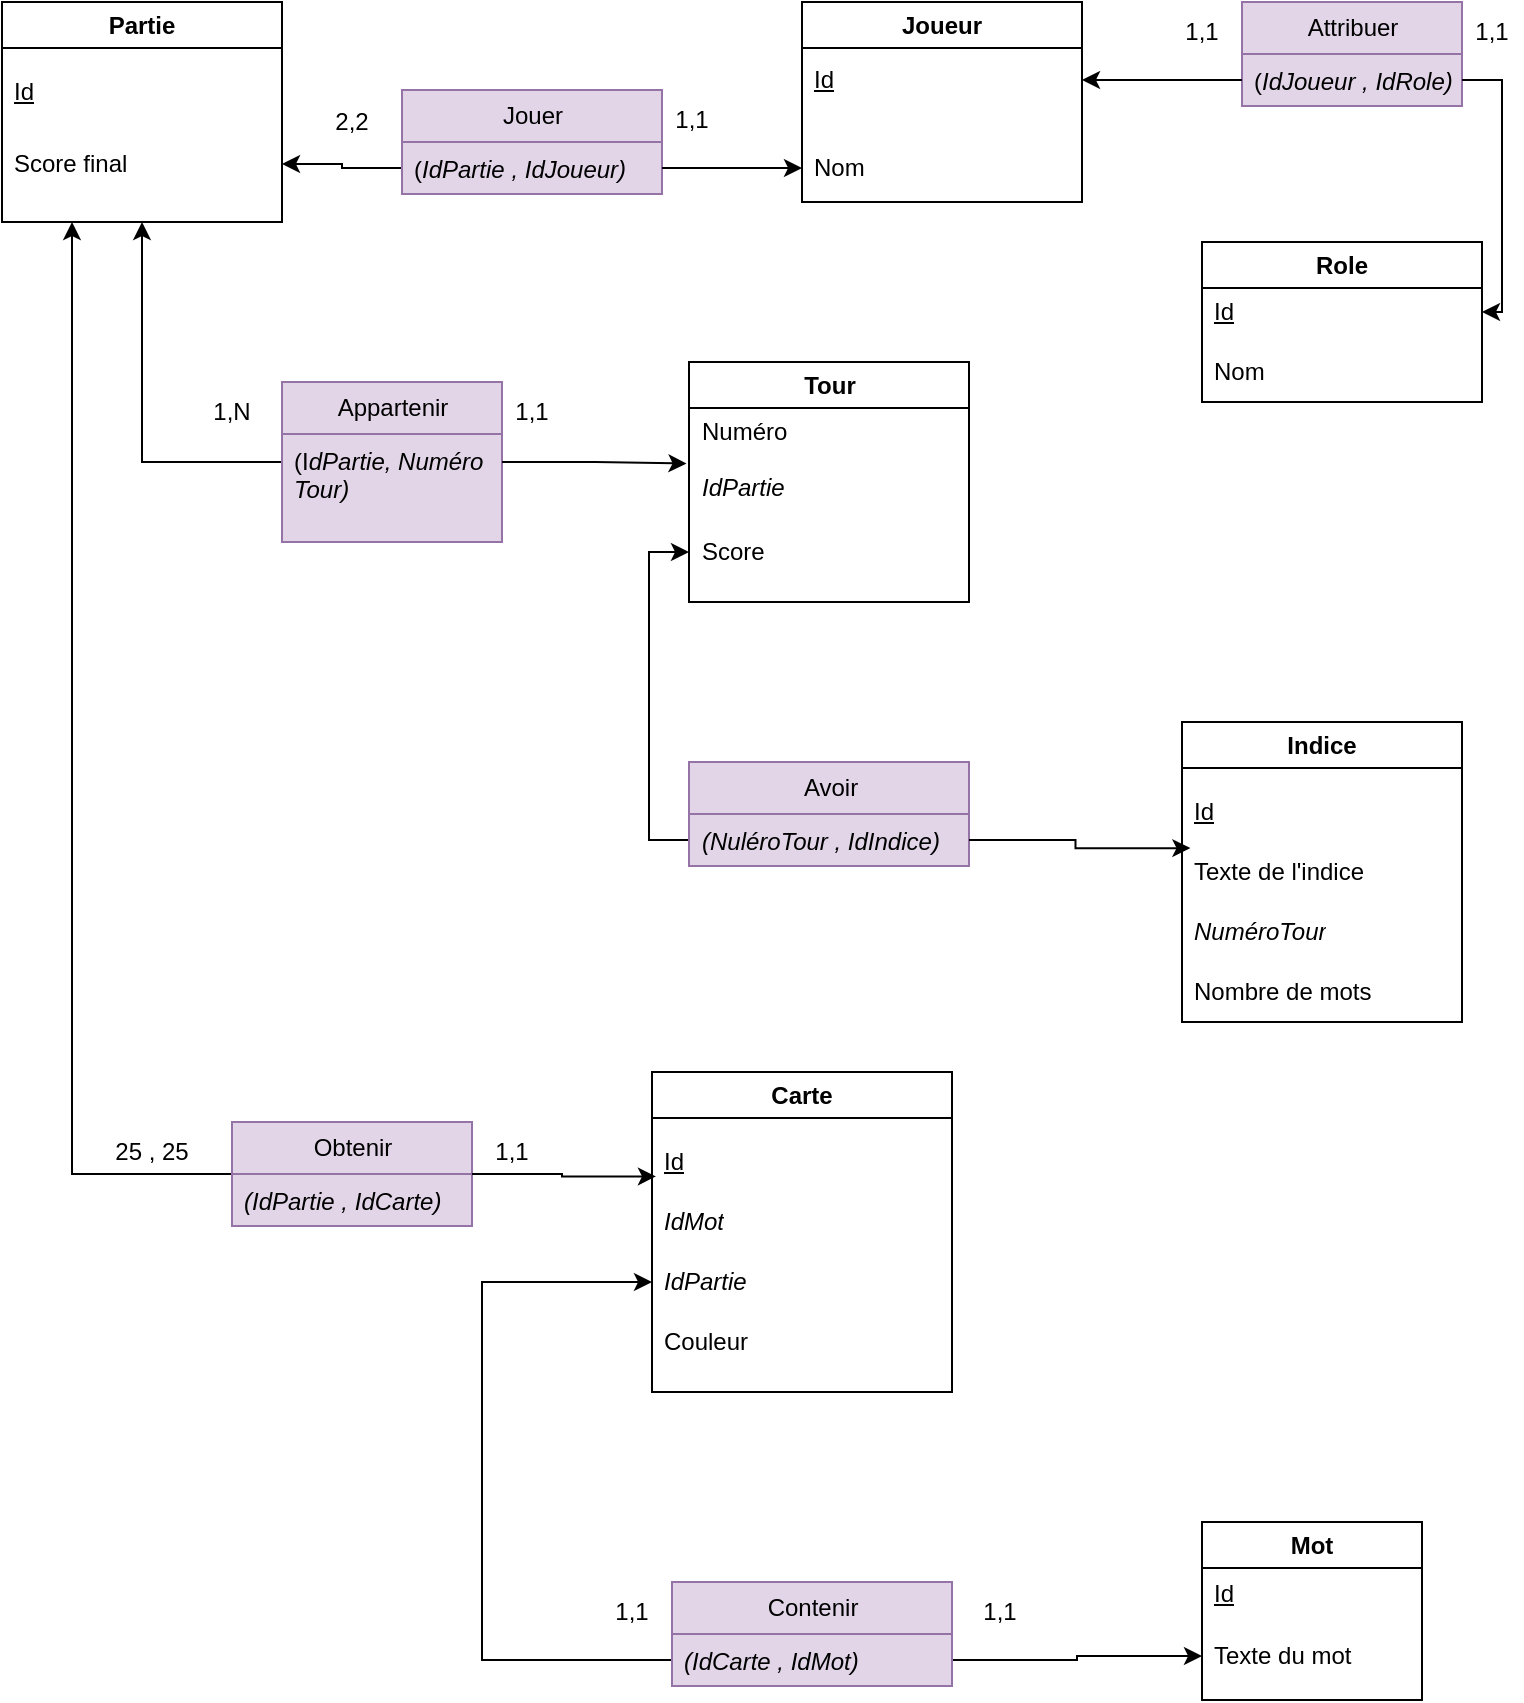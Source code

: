 <mxfile version="24.4.13" type="device">
  <diagram id="C5RBs43oDa-KdzZeNtuy" name="Page-1">
    <mxGraphModel dx="1048" dy="624" grid="1" gridSize="10" guides="1" tooltips="1" connect="1" arrows="1" fold="1" page="1" pageScale="1" pageWidth="827" pageHeight="1169" math="0" shadow="0">
      <root>
        <mxCell id="WIyWlLk6GJQsqaUBKTNV-0" />
        <mxCell id="WIyWlLk6GJQsqaUBKTNV-1" parent="WIyWlLk6GJQsqaUBKTNV-0" />
        <mxCell id="z8BcWQZL2oNbPKzd-N_H-2" value="Role" style="swimlane;whiteSpace=wrap;html=1;" vertex="1" parent="WIyWlLk6GJQsqaUBKTNV-1">
          <mxGeometry x="640" y="170" width="140" height="80" as="geometry" />
        </mxCell>
        <mxCell id="z8BcWQZL2oNbPKzd-N_H-20" value="&lt;u&gt;Id&lt;/u&gt;" style="text;strokeColor=none;fillColor=none;align=left;verticalAlign=middle;spacingLeft=4;spacingRight=4;overflow=hidden;points=[[0,0.5],[1,0.5]];portConstraint=eastwest;rotatable=0;whiteSpace=wrap;html=1;" vertex="1" parent="z8BcWQZL2oNbPKzd-N_H-2">
          <mxGeometry y="20" width="140" height="30" as="geometry" />
        </mxCell>
        <mxCell id="z8BcWQZL2oNbPKzd-N_H-21" value="Nom" style="text;strokeColor=none;fillColor=none;align=left;verticalAlign=middle;spacingLeft=4;spacingRight=4;overflow=hidden;points=[[0,0.5],[1,0.5]];portConstraint=eastwest;rotatable=0;whiteSpace=wrap;html=1;" vertex="1" parent="z8BcWQZL2oNbPKzd-N_H-2">
          <mxGeometry y="50" width="140" height="30" as="geometry" />
        </mxCell>
        <mxCell id="z8BcWQZL2oNbPKzd-N_H-3" value="Partie" style="swimlane;whiteSpace=wrap;html=1;" vertex="1" parent="WIyWlLk6GJQsqaUBKTNV-1">
          <mxGeometry x="40" y="50" width="140" height="110" as="geometry" />
        </mxCell>
        <mxCell id="z8BcWQZL2oNbPKzd-N_H-14" value="Score final" style="text;strokeColor=none;fillColor=none;align=left;verticalAlign=middle;spacingLeft=4;spacingRight=4;overflow=hidden;points=[[0,0.5],[1,0.5]];portConstraint=eastwest;rotatable=0;whiteSpace=wrap;html=1;" vertex="1" parent="z8BcWQZL2oNbPKzd-N_H-3">
          <mxGeometry y="66" width="140" height="30" as="geometry" />
        </mxCell>
        <mxCell id="z8BcWQZL2oNbPKzd-N_H-15" value="&lt;u&gt;Id&lt;/u&gt;" style="text;strokeColor=none;fillColor=none;align=left;verticalAlign=middle;spacingLeft=4;spacingRight=4;overflow=hidden;points=[[0,0.5],[1,0.5]];portConstraint=eastwest;rotatable=0;whiteSpace=wrap;html=1;" vertex="1" parent="z8BcWQZL2oNbPKzd-N_H-3">
          <mxGeometry y="30" width="140" height="30" as="geometry" />
        </mxCell>
        <mxCell id="z8BcWQZL2oNbPKzd-N_H-4" value="Mot" style="swimlane;whiteSpace=wrap;html=1;" vertex="1" parent="WIyWlLk6GJQsqaUBKTNV-1">
          <mxGeometry x="640" y="810" width="110" height="89" as="geometry" />
        </mxCell>
        <mxCell id="z8BcWQZL2oNbPKzd-N_H-29" value="&lt;u&gt;Id&lt;/u&gt;" style="text;strokeColor=none;fillColor=none;align=left;verticalAlign=middle;spacingLeft=4;spacingRight=4;overflow=hidden;points=[[0,0.5],[1,0.5]];portConstraint=eastwest;rotatable=0;whiteSpace=wrap;html=1;" vertex="1" parent="z8BcWQZL2oNbPKzd-N_H-4">
          <mxGeometry y="21" width="110" height="30" as="geometry" />
        </mxCell>
        <mxCell id="z8BcWQZL2oNbPKzd-N_H-30" value="Texte du mot" style="text;strokeColor=none;fillColor=none;align=left;verticalAlign=middle;spacingLeft=4;spacingRight=4;overflow=hidden;points=[[0,0.5],[1,0.5]];portConstraint=eastwest;rotatable=0;whiteSpace=wrap;html=1;" vertex="1" parent="z8BcWQZL2oNbPKzd-N_H-4">
          <mxGeometry y="52" width="110" height="30" as="geometry" />
        </mxCell>
        <mxCell id="z8BcWQZL2oNbPKzd-N_H-5" value="Joueur" style="swimlane;whiteSpace=wrap;html=1;movable=1;resizable=1;rotatable=1;deletable=1;editable=1;locked=0;connectable=1;" vertex="1" parent="WIyWlLk6GJQsqaUBKTNV-1">
          <mxGeometry x="440" y="50" width="140" height="100" as="geometry" />
        </mxCell>
        <mxCell id="z8BcWQZL2oNbPKzd-N_H-23" value="&lt;u&gt;Id&lt;/u&gt;" style="text;strokeColor=none;fillColor=none;align=left;verticalAlign=middle;spacingLeft=4;spacingRight=4;overflow=hidden;points=[[0,0.5],[1,0.5]];portConstraint=eastwest;rotatable=0;whiteSpace=wrap;html=1;" vertex="1" parent="z8BcWQZL2oNbPKzd-N_H-5">
          <mxGeometry y="24" width="140" height="30" as="geometry" />
        </mxCell>
        <mxCell id="z8BcWQZL2oNbPKzd-N_H-24" value="Nom" style="text;strokeColor=none;fillColor=none;align=left;verticalAlign=middle;spacingLeft=4;spacingRight=4;overflow=hidden;points=[[0,0.5],[1,0.5]];portConstraint=eastwest;rotatable=1;whiteSpace=wrap;html=1;movable=1;resizable=1;deletable=1;editable=1;locked=0;connectable=1;" vertex="1" parent="z8BcWQZL2oNbPKzd-N_H-5">
          <mxGeometry y="68" width="140" height="30" as="geometry" />
        </mxCell>
        <mxCell id="z8BcWQZL2oNbPKzd-N_H-6" value="Indice" style="swimlane;whiteSpace=wrap;html=1;" vertex="1" parent="WIyWlLk6GJQsqaUBKTNV-1">
          <mxGeometry x="630" y="410" width="140" height="150" as="geometry" />
        </mxCell>
        <mxCell id="z8BcWQZL2oNbPKzd-N_H-32" value="&lt;u&gt;Id&lt;/u&gt;" style="text;strokeColor=none;fillColor=none;align=left;verticalAlign=middle;spacingLeft=4;spacingRight=4;overflow=hidden;points=[[0,0.5],[1,0.5]];portConstraint=eastwest;rotatable=0;whiteSpace=wrap;html=1;" vertex="1" parent="z8BcWQZL2oNbPKzd-N_H-6">
          <mxGeometry y="30" width="140" height="30" as="geometry" />
        </mxCell>
        <mxCell id="z8BcWQZL2oNbPKzd-N_H-33" value="Texte de l&#39;indice" style="text;strokeColor=none;fillColor=none;align=left;verticalAlign=middle;spacingLeft=4;spacingRight=4;overflow=hidden;points=[[0,0.5],[1,0.5]];portConstraint=eastwest;rotatable=0;whiteSpace=wrap;html=1;" vertex="1" parent="z8BcWQZL2oNbPKzd-N_H-6">
          <mxGeometry y="60" width="140" height="30" as="geometry" />
        </mxCell>
        <mxCell id="z8BcWQZL2oNbPKzd-N_H-34" value="&lt;i&gt;NuméroTour&lt;/i&gt;" style="text;strokeColor=none;fillColor=none;align=left;verticalAlign=middle;spacingLeft=4;spacingRight=4;overflow=hidden;points=[[0,0.5],[1,0.5]];portConstraint=eastwest;rotatable=0;whiteSpace=wrap;html=1;" vertex="1" parent="z8BcWQZL2oNbPKzd-N_H-6">
          <mxGeometry y="90" width="140" height="30" as="geometry" />
        </mxCell>
        <mxCell id="z8BcWQZL2oNbPKzd-N_H-40" value="Nombre de mots" style="text;strokeColor=none;fillColor=none;align=left;verticalAlign=middle;spacingLeft=4;spacingRight=4;overflow=hidden;points=[[0,0.5],[1,0.5]];portConstraint=eastwest;rotatable=0;whiteSpace=wrap;html=1;" vertex="1" parent="z8BcWQZL2oNbPKzd-N_H-6">
          <mxGeometry y="120" width="140" height="30" as="geometry" />
        </mxCell>
        <mxCell id="z8BcWQZL2oNbPKzd-N_H-7" value="Carte" style="swimlane;whiteSpace=wrap;html=1;" vertex="1" parent="WIyWlLk6GJQsqaUBKTNV-1">
          <mxGeometry x="365" y="585" width="150" height="160" as="geometry" />
        </mxCell>
        <mxCell id="z8BcWQZL2oNbPKzd-N_H-26" value="&lt;u&gt;Id&lt;/u&gt;" style="text;strokeColor=none;fillColor=none;align=left;verticalAlign=middle;spacingLeft=4;spacingRight=4;overflow=hidden;points=[[0,0.5],[1,0.5]];portConstraint=eastwest;rotatable=0;whiteSpace=wrap;html=1;" vertex="1" parent="z8BcWQZL2oNbPKzd-N_H-7">
          <mxGeometry y="30" width="140" height="30" as="geometry" />
        </mxCell>
        <mxCell id="z8BcWQZL2oNbPKzd-N_H-27" value="&lt;i&gt;IdMot&lt;/i&gt;" style="text;strokeColor=none;fillColor=none;align=left;verticalAlign=middle;spacingLeft=4;spacingRight=4;overflow=hidden;points=[[0,0.5],[1,0.5]];portConstraint=eastwest;rotatable=0;whiteSpace=wrap;html=1;" vertex="1" parent="z8BcWQZL2oNbPKzd-N_H-7">
          <mxGeometry y="60" width="140" height="30" as="geometry" />
        </mxCell>
        <mxCell id="z8BcWQZL2oNbPKzd-N_H-28" value="&lt;i&gt;IdPartie&lt;/i&gt;" style="text;strokeColor=none;fillColor=none;align=left;verticalAlign=middle;spacingLeft=4;spacingRight=4;overflow=hidden;points=[[0,0.5],[1,0.5]];portConstraint=eastwest;rotatable=0;whiteSpace=wrap;html=1;" vertex="1" parent="z8BcWQZL2oNbPKzd-N_H-7">
          <mxGeometry y="90" width="140" height="30" as="geometry" />
        </mxCell>
        <mxCell id="z8BcWQZL2oNbPKzd-N_H-39" value="Couleur" style="text;strokeColor=none;fillColor=none;align=left;verticalAlign=middle;spacingLeft=4;spacingRight=4;overflow=hidden;points=[[0,0.5],[1,0.5]];portConstraint=eastwest;rotatable=0;whiteSpace=wrap;html=1;" vertex="1" parent="z8BcWQZL2oNbPKzd-N_H-7">
          <mxGeometry y="120" width="140" height="30" as="geometry" />
        </mxCell>
        <mxCell id="z8BcWQZL2oNbPKzd-N_H-1" value="Tour" style="swimlane;whiteSpace=wrap;html=1;" vertex="1" parent="WIyWlLk6GJQsqaUBKTNV-1">
          <mxGeometry x="383.5" y="230" width="140" height="120" as="geometry" />
        </mxCell>
        <mxCell id="z8BcWQZL2oNbPKzd-N_H-17" value="Numéro" style="text;strokeColor=none;fillColor=none;align=left;verticalAlign=middle;spacingLeft=4;spacingRight=4;overflow=hidden;points=[[0,0.5],[1,0.5]];portConstraint=eastwest;rotatable=0;whiteSpace=wrap;html=1;" vertex="1" parent="z8BcWQZL2oNbPKzd-N_H-1">
          <mxGeometry y="20" width="140" height="30" as="geometry" />
        </mxCell>
        <mxCell id="z8BcWQZL2oNbPKzd-N_H-18" value="&lt;i&gt;IdPartie&lt;/i&gt;" style="text;strokeColor=none;fillColor=none;align=left;verticalAlign=middle;spacingLeft=4;spacingRight=4;overflow=hidden;points=[[0,0.5],[1,0.5]];portConstraint=eastwest;rotatable=0;whiteSpace=wrap;html=1;" vertex="1" parent="z8BcWQZL2oNbPKzd-N_H-1">
          <mxGeometry y="48" width="140" height="30" as="geometry" />
        </mxCell>
        <mxCell id="z8BcWQZL2oNbPKzd-N_H-19" value="Score" style="text;strokeColor=none;fillColor=none;align=left;verticalAlign=middle;spacingLeft=4;spacingRight=4;overflow=hidden;points=[[0,0.5],[1,0.5]];portConstraint=eastwest;rotatable=0;whiteSpace=wrap;html=1;" vertex="1" parent="z8BcWQZL2oNbPKzd-N_H-1">
          <mxGeometry y="80" width="140" height="30" as="geometry" />
        </mxCell>
        <mxCell id="z8BcWQZL2oNbPKzd-N_H-50" value="2,2" style="text;strokeColor=none;align=center;fillColor=none;html=1;verticalAlign=middle;whiteSpace=wrap;rounded=0;" vertex="1" parent="WIyWlLk6GJQsqaUBKTNV-1">
          <mxGeometry x="200" y="95" width="30" height="30" as="geometry" />
        </mxCell>
        <mxCell id="z8BcWQZL2oNbPKzd-N_H-52" value="1,1" style="text;strokeColor=none;align=center;fillColor=none;html=1;verticalAlign=middle;whiteSpace=wrap;rounded=0;" vertex="1" parent="WIyWlLk6GJQsqaUBKTNV-1">
          <mxGeometry x="370" y="94" width="30" height="30" as="geometry" />
        </mxCell>
        <mxCell id="z8BcWQZL2oNbPKzd-N_H-56" value="1,1" style="text;strokeColor=none;align=center;fillColor=none;html=1;verticalAlign=middle;whiteSpace=wrap;rounded=0;" vertex="1" parent="WIyWlLk6GJQsqaUBKTNV-1">
          <mxGeometry x="770" y="50" width="30" height="30" as="geometry" />
        </mxCell>
        <mxCell id="z8BcWQZL2oNbPKzd-N_H-66" value="1,1" style="text;strokeColor=none;align=center;fillColor=none;html=1;verticalAlign=middle;whiteSpace=wrap;rounded=0;" vertex="1" parent="WIyWlLk6GJQsqaUBKTNV-1">
          <mxGeometry x="625" y="50" width="30" height="30" as="geometry" />
        </mxCell>
        <mxCell id="z8BcWQZL2oNbPKzd-N_H-133" style="edgeStyle=orthogonalEdgeStyle;rounded=0;orthogonalLoop=1;jettySize=auto;html=1;exitX=0;exitY=0.75;exitDx=0;exitDy=0;entryX=1;entryY=0.5;entryDx=0;entryDy=0;" edge="1" parent="WIyWlLk6GJQsqaUBKTNV-1" source="z8BcWQZL2oNbPKzd-N_H-74" target="z8BcWQZL2oNbPKzd-N_H-14">
          <mxGeometry relative="1" as="geometry" />
        </mxCell>
        <mxCell id="z8BcWQZL2oNbPKzd-N_H-74" value="Jouer" style="swimlane;fontStyle=0;childLayout=stackLayout;horizontal=1;startSize=26;fillColor=#e1d5e7;horizontalStack=0;resizeParent=1;resizeParentMax=0;resizeLast=0;collapsible=1;marginBottom=0;html=1;strokeColor=#9673a6;" vertex="1" parent="WIyWlLk6GJQsqaUBKTNV-1">
          <mxGeometry x="240" y="94" width="130" height="52" as="geometry" />
        </mxCell>
        <mxCell id="z8BcWQZL2oNbPKzd-N_H-75" value="(&lt;i&gt;IdPartie , IdJoueur)&lt;/i&gt;" style="text;strokeColor=#9673a6;fillColor=#e1d5e7;align=left;verticalAlign=top;spacingLeft=4;spacingRight=4;overflow=hidden;rotatable=0;points=[[0,0.5],[1,0.5]];portConstraint=eastwest;whiteSpace=wrap;html=1;" vertex="1" parent="z8BcWQZL2oNbPKzd-N_H-74">
          <mxGeometry y="26" width="130" height="26" as="geometry" />
        </mxCell>
        <mxCell id="z8BcWQZL2oNbPKzd-N_H-80" style="edgeStyle=orthogonalEdgeStyle;rounded=0;orthogonalLoop=1;jettySize=auto;html=1;exitX=1;exitY=0.5;exitDx=0;exitDy=0;entryX=0;entryY=0.5;entryDx=0;entryDy=0;" edge="1" parent="WIyWlLk6GJQsqaUBKTNV-1" source="z8BcWQZL2oNbPKzd-N_H-75" target="z8BcWQZL2oNbPKzd-N_H-24">
          <mxGeometry relative="1" as="geometry" />
        </mxCell>
        <mxCell id="z8BcWQZL2oNbPKzd-N_H-125" style="edgeStyle=orthogonalEdgeStyle;rounded=0;orthogonalLoop=1;jettySize=auto;html=1;exitX=0;exitY=0.5;exitDx=0;exitDy=0;entryX=0.5;entryY=1;entryDx=0;entryDy=0;" edge="1" parent="WIyWlLk6GJQsqaUBKTNV-1" source="z8BcWQZL2oNbPKzd-N_H-81" target="z8BcWQZL2oNbPKzd-N_H-3">
          <mxGeometry relative="1" as="geometry" />
        </mxCell>
        <mxCell id="z8BcWQZL2oNbPKzd-N_H-81" value="Appartenir" style="swimlane;fontStyle=0;childLayout=stackLayout;horizontal=1;startSize=26;fillColor=#e1d5e7;horizontalStack=0;resizeParent=1;resizeParentMax=0;resizeLast=0;collapsible=1;marginBottom=0;html=1;strokeColor=#9673a6;" vertex="1" parent="WIyWlLk6GJQsqaUBKTNV-1">
          <mxGeometry x="180" y="240" width="110" height="80" as="geometry" />
        </mxCell>
        <mxCell id="z8BcWQZL2oNbPKzd-N_H-82" value="(I&lt;i&gt;dPartie, Numéro Tour)&lt;/i&gt;" style="text;strokeColor=#9673a6;fillColor=#e1d5e7;align=left;verticalAlign=top;spacingLeft=4;spacingRight=4;overflow=hidden;rotatable=0;points=[[0,0.5],[1,0.5]];portConstraint=eastwest;whiteSpace=wrap;html=1;" vertex="1" parent="z8BcWQZL2oNbPKzd-N_H-81">
          <mxGeometry y="26" width="110" height="54" as="geometry" />
        </mxCell>
        <mxCell id="z8BcWQZL2oNbPKzd-N_H-89" value="Attribuer" style="swimlane;fontStyle=0;childLayout=stackLayout;horizontal=1;startSize=26;fillColor=#e1d5e7;horizontalStack=0;resizeParent=1;resizeParentMax=0;resizeLast=0;collapsible=1;marginBottom=0;html=1;strokeColor=#9673a6;" vertex="1" parent="WIyWlLk6GJQsqaUBKTNV-1">
          <mxGeometry x="660" y="50" width="110" height="52" as="geometry" />
        </mxCell>
        <mxCell id="z8BcWQZL2oNbPKzd-N_H-90" value="(&lt;i&gt;IdJoueur , IdRole)&lt;/i&gt;" style="text;strokeColor=#9673a6;fillColor=#e1d5e7;align=left;verticalAlign=top;spacingLeft=4;spacingRight=4;overflow=hidden;rotatable=0;points=[[0,0.5],[1,0.5]];portConstraint=eastwest;whiteSpace=wrap;html=1;" vertex="1" parent="z8BcWQZL2oNbPKzd-N_H-89">
          <mxGeometry y="26" width="110" height="26" as="geometry" />
        </mxCell>
        <mxCell id="z8BcWQZL2oNbPKzd-N_H-94" style="edgeStyle=orthogonalEdgeStyle;rounded=0;orthogonalLoop=1;jettySize=auto;html=1;exitX=0;exitY=0.5;exitDx=0;exitDy=0;entryX=1;entryY=0.5;entryDx=0;entryDy=0;" edge="1" parent="WIyWlLk6GJQsqaUBKTNV-1" source="z8BcWQZL2oNbPKzd-N_H-90" target="z8BcWQZL2oNbPKzd-N_H-23">
          <mxGeometry relative="1" as="geometry" />
        </mxCell>
        <mxCell id="z8BcWQZL2oNbPKzd-N_H-96" style="edgeStyle=orthogonalEdgeStyle;rounded=0;orthogonalLoop=1;jettySize=auto;html=1;exitX=1;exitY=0.5;exitDx=0;exitDy=0;entryX=1;entryY=0.5;entryDx=0;entryDy=0;" edge="1" parent="WIyWlLk6GJQsqaUBKTNV-1" source="z8BcWQZL2oNbPKzd-N_H-90" target="z8BcWQZL2oNbPKzd-N_H-20">
          <mxGeometry relative="1" as="geometry" />
        </mxCell>
        <mxCell id="z8BcWQZL2oNbPKzd-N_H-97" value="1,N" style="text;strokeColor=none;align=center;fillColor=none;html=1;verticalAlign=middle;whiteSpace=wrap;rounded=0;" vertex="1" parent="WIyWlLk6GJQsqaUBKTNV-1">
          <mxGeometry x="140" y="240" width="30" height="30" as="geometry" />
        </mxCell>
        <mxCell id="z8BcWQZL2oNbPKzd-N_H-98" value="1,1" style="text;strokeColor=none;align=center;fillColor=none;html=1;verticalAlign=middle;whiteSpace=wrap;rounded=0;" vertex="1" parent="WIyWlLk6GJQsqaUBKTNV-1">
          <mxGeometry x="290" y="240" width="30" height="30" as="geometry" />
        </mxCell>
        <mxCell id="z8BcWQZL2oNbPKzd-N_H-145" style="edgeStyle=orthogonalEdgeStyle;rounded=0;orthogonalLoop=1;jettySize=auto;html=1;exitX=0;exitY=0.75;exitDx=0;exitDy=0;entryX=0;entryY=0.5;entryDx=0;entryDy=0;" edge="1" parent="WIyWlLk6GJQsqaUBKTNV-1" source="z8BcWQZL2oNbPKzd-N_H-108" target="z8BcWQZL2oNbPKzd-N_H-28">
          <mxGeometry relative="1" as="geometry">
            <Array as="points">
              <mxPoint x="280" y="879" />
              <mxPoint x="280" y="690" />
            </Array>
          </mxGeometry>
        </mxCell>
        <mxCell id="z8BcWQZL2oNbPKzd-N_H-146" style="edgeStyle=orthogonalEdgeStyle;rounded=0;orthogonalLoop=1;jettySize=auto;html=1;exitX=1;exitY=0.75;exitDx=0;exitDy=0;entryX=0;entryY=0.5;entryDx=0;entryDy=0;" edge="1" parent="WIyWlLk6GJQsqaUBKTNV-1" source="z8BcWQZL2oNbPKzd-N_H-108" target="z8BcWQZL2oNbPKzd-N_H-30">
          <mxGeometry relative="1" as="geometry" />
        </mxCell>
        <mxCell id="z8BcWQZL2oNbPKzd-N_H-108" value="Contenir" style="swimlane;fontStyle=0;childLayout=stackLayout;horizontal=1;startSize=26;fillColor=#e1d5e7;horizontalStack=0;resizeParent=1;resizeParentMax=0;resizeLast=0;collapsible=1;marginBottom=0;html=1;strokeColor=#9673a6;" vertex="1" parent="WIyWlLk6GJQsqaUBKTNV-1">
          <mxGeometry x="375" y="840" width="140" height="52" as="geometry" />
        </mxCell>
        <mxCell id="z8BcWQZL2oNbPKzd-N_H-109" value="&lt;i&gt;(IdCarte , IdMot)&lt;/i&gt;" style="text;strokeColor=#9673a6;fillColor=#e1d5e7;align=left;verticalAlign=top;spacingLeft=4;spacingRight=4;overflow=hidden;rotatable=0;points=[[0,0.5],[1,0.5]];portConstraint=eastwest;whiteSpace=wrap;html=1;" vertex="1" parent="z8BcWQZL2oNbPKzd-N_H-108">
          <mxGeometry y="26" width="140" height="26" as="geometry" />
        </mxCell>
        <mxCell id="z8BcWQZL2oNbPKzd-N_H-115" value="1,1" style="text;strokeColor=none;align=center;fillColor=none;html=1;verticalAlign=middle;whiteSpace=wrap;rounded=0;" vertex="1" parent="WIyWlLk6GJQsqaUBKTNV-1">
          <mxGeometry x="280" y="610" width="30" height="30" as="geometry" />
        </mxCell>
        <mxCell id="z8BcWQZL2oNbPKzd-N_H-116" value="1,1" style="text;strokeColor=none;align=center;fillColor=none;html=1;verticalAlign=middle;whiteSpace=wrap;rounded=0;" vertex="1" parent="WIyWlLk6GJQsqaUBKTNV-1">
          <mxGeometry x="523.5" y="839.5" width="30" height="30" as="geometry" />
        </mxCell>
        <mxCell id="z8BcWQZL2oNbPKzd-N_H-126" style="edgeStyle=orthogonalEdgeStyle;rounded=0;orthogonalLoop=1;jettySize=auto;html=1;exitX=0;exitY=0.5;exitDx=0;exitDy=0;entryX=0.25;entryY=1;entryDx=0;entryDy=0;" edge="1" parent="WIyWlLk6GJQsqaUBKTNV-1" source="z8BcWQZL2oNbPKzd-N_H-120" target="z8BcWQZL2oNbPKzd-N_H-3">
          <mxGeometry relative="1" as="geometry" />
        </mxCell>
        <mxCell id="z8BcWQZL2oNbPKzd-N_H-120" value="Obtenir" style="swimlane;fontStyle=0;childLayout=stackLayout;horizontal=1;startSize=26;fillColor=#e1d5e7;horizontalStack=0;resizeParent=1;resizeParentMax=0;resizeLast=0;collapsible=1;marginBottom=0;html=1;strokeColor=#9673a6;" vertex="1" parent="WIyWlLk6GJQsqaUBKTNV-1">
          <mxGeometry x="155" y="610" width="120" height="52" as="geometry" />
        </mxCell>
        <mxCell id="z8BcWQZL2oNbPKzd-N_H-121" value="(IdPartie , IdCarte)" style="text;strokeColor=#9673a6;fillColor=#e1d5e7;align=left;verticalAlign=top;spacingLeft=4;spacingRight=4;overflow=hidden;rotatable=0;points=[[0,0.5],[1,0.5]];portConstraint=eastwest;whiteSpace=wrap;html=1;fontStyle=2" vertex="1" parent="z8BcWQZL2oNbPKzd-N_H-120">
          <mxGeometry y="26" width="120" height="26" as="geometry" />
        </mxCell>
        <mxCell id="z8BcWQZL2oNbPKzd-N_H-127" style="edgeStyle=orthogonalEdgeStyle;rounded=0;orthogonalLoop=1;jettySize=auto;html=1;exitX=1;exitY=0.5;exitDx=0;exitDy=0;entryX=0.014;entryY=-0.26;entryDx=0;entryDy=0;entryPerimeter=0;" edge="1" parent="WIyWlLk6GJQsqaUBKTNV-1" source="z8BcWQZL2oNbPKzd-N_H-120" target="z8BcWQZL2oNbPKzd-N_H-27">
          <mxGeometry relative="1" as="geometry" />
        </mxCell>
        <mxCell id="z8BcWQZL2oNbPKzd-N_H-131" style="edgeStyle=orthogonalEdgeStyle;rounded=0;orthogonalLoop=1;jettySize=auto;html=1;exitX=1;exitY=0.5;exitDx=0;exitDy=0;entryX=-0.009;entryY=0.093;entryDx=0;entryDy=0;entryPerimeter=0;" edge="1" parent="WIyWlLk6GJQsqaUBKTNV-1" source="z8BcWQZL2oNbPKzd-N_H-81" target="z8BcWQZL2oNbPKzd-N_H-18">
          <mxGeometry relative="1" as="geometry" />
        </mxCell>
        <mxCell id="z8BcWQZL2oNbPKzd-N_H-134" value="25 , 25" style="text;strokeColor=none;align=center;fillColor=none;html=1;verticalAlign=middle;whiteSpace=wrap;rounded=0;" vertex="1" parent="WIyWlLk6GJQsqaUBKTNV-1">
          <mxGeometry x="90" y="610" width="50" height="30" as="geometry" />
        </mxCell>
        <mxCell id="z8BcWQZL2oNbPKzd-N_H-137" value="1,1" style="text;strokeColor=none;align=center;fillColor=none;html=1;verticalAlign=middle;whiteSpace=wrap;rounded=0;" vertex="1" parent="WIyWlLk6GJQsqaUBKTNV-1">
          <mxGeometry x="340" y="839.5" width="30" height="30" as="geometry" />
        </mxCell>
        <mxCell id="z8BcWQZL2oNbPKzd-N_H-147" style="edgeStyle=orthogonalEdgeStyle;rounded=0;orthogonalLoop=1;jettySize=auto;html=1;exitX=0;exitY=0.75;exitDx=0;exitDy=0;entryX=0;entryY=0.5;entryDx=0;entryDy=0;" edge="1" parent="WIyWlLk6GJQsqaUBKTNV-1" source="z8BcWQZL2oNbPKzd-N_H-140" target="z8BcWQZL2oNbPKzd-N_H-19">
          <mxGeometry relative="1" as="geometry" />
        </mxCell>
        <mxCell id="z8BcWQZL2oNbPKzd-N_H-140" value="Avoir" style="swimlane;fontStyle=0;childLayout=stackLayout;horizontal=1;startSize=26;fillColor=#e1d5e7;horizontalStack=0;resizeParent=1;resizeParentMax=0;resizeLast=0;collapsible=1;marginBottom=0;html=1;strokeColor=#9673a6;" vertex="1" parent="WIyWlLk6GJQsqaUBKTNV-1">
          <mxGeometry x="383.5" y="430" width="140" height="52" as="geometry" />
        </mxCell>
        <mxCell id="z8BcWQZL2oNbPKzd-N_H-141" value="(NuléroTour , IdIndice)" style="text;strokeColor=#9673a6;fillColor=#e1d5e7;align=left;verticalAlign=top;spacingLeft=4;spacingRight=4;overflow=hidden;rotatable=0;points=[[0,0.5],[1,0.5]];portConstraint=eastwest;whiteSpace=wrap;html=1;fontStyle=2" vertex="1" parent="z8BcWQZL2oNbPKzd-N_H-140">
          <mxGeometry y="26" width="140" height="26" as="geometry" />
        </mxCell>
        <mxCell id="z8BcWQZL2oNbPKzd-N_H-148" style="edgeStyle=orthogonalEdgeStyle;rounded=0;orthogonalLoop=1;jettySize=auto;html=1;exitX=1;exitY=0.75;exitDx=0;exitDy=0;entryX=0.03;entryY=0.102;entryDx=0;entryDy=0;entryPerimeter=0;" edge="1" parent="WIyWlLk6GJQsqaUBKTNV-1" source="z8BcWQZL2oNbPKzd-N_H-140" target="z8BcWQZL2oNbPKzd-N_H-33">
          <mxGeometry relative="1" as="geometry" />
        </mxCell>
      </root>
    </mxGraphModel>
  </diagram>
</mxfile>
